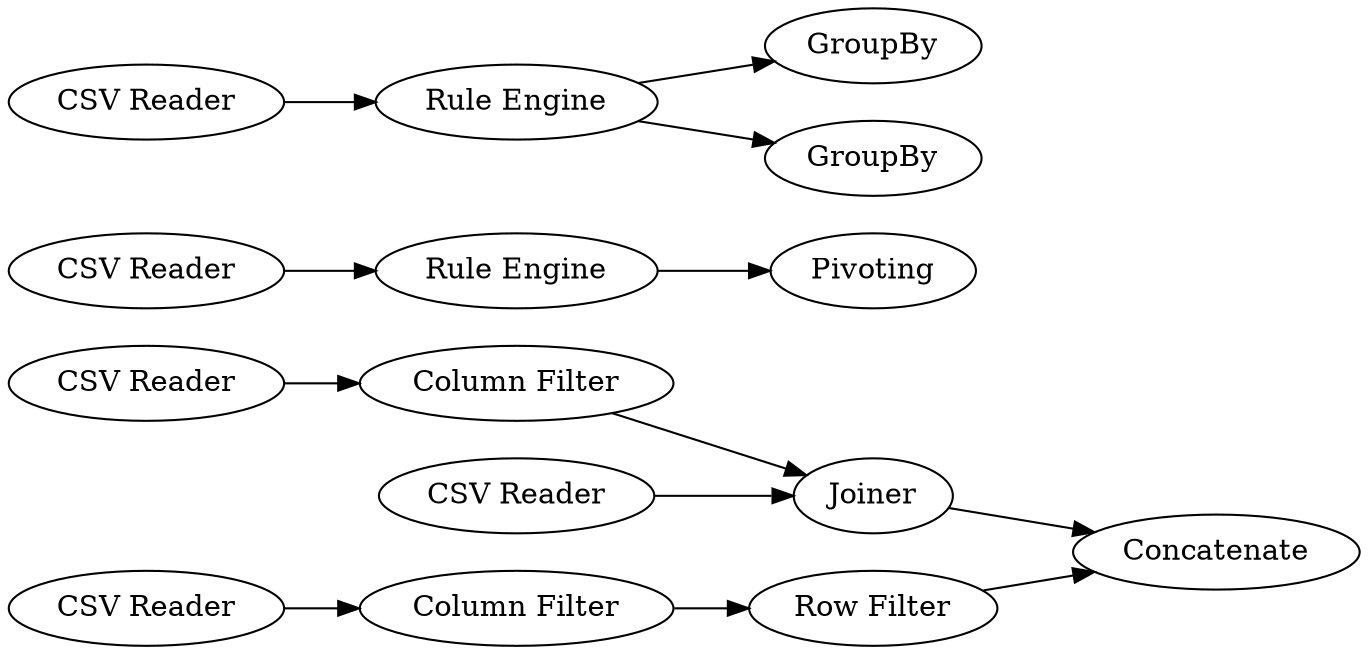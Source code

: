 digraph {
	49 -> 50
	41 -> 42
	48 -> 49
	38 -> 36
	42 -> 6
	36 -> 40
	47 -> 48
	45 -> 46
	44 -> 45
	36 -> 37
	46 -> 50
	43 -> 46
	48 [label="Column Filter"]
	43 [label="CSV Reader"]
	50 [label=Concatenate]
	44 [label="CSV Reader"]
	42 [label="Rule Engine"]
	49 [label="Row Filter"]
	41 [label="CSV Reader"]
	36 [label="Rule Engine"]
	45 [label="Column Filter"]
	46 [label=Joiner]
	47 [label="CSV Reader"]
	6 [label=Pivoting]
	40 [label=GroupBy]
	38 [label="CSV Reader"]
	37 [label=GroupBy]
	rankdir=LR
}
